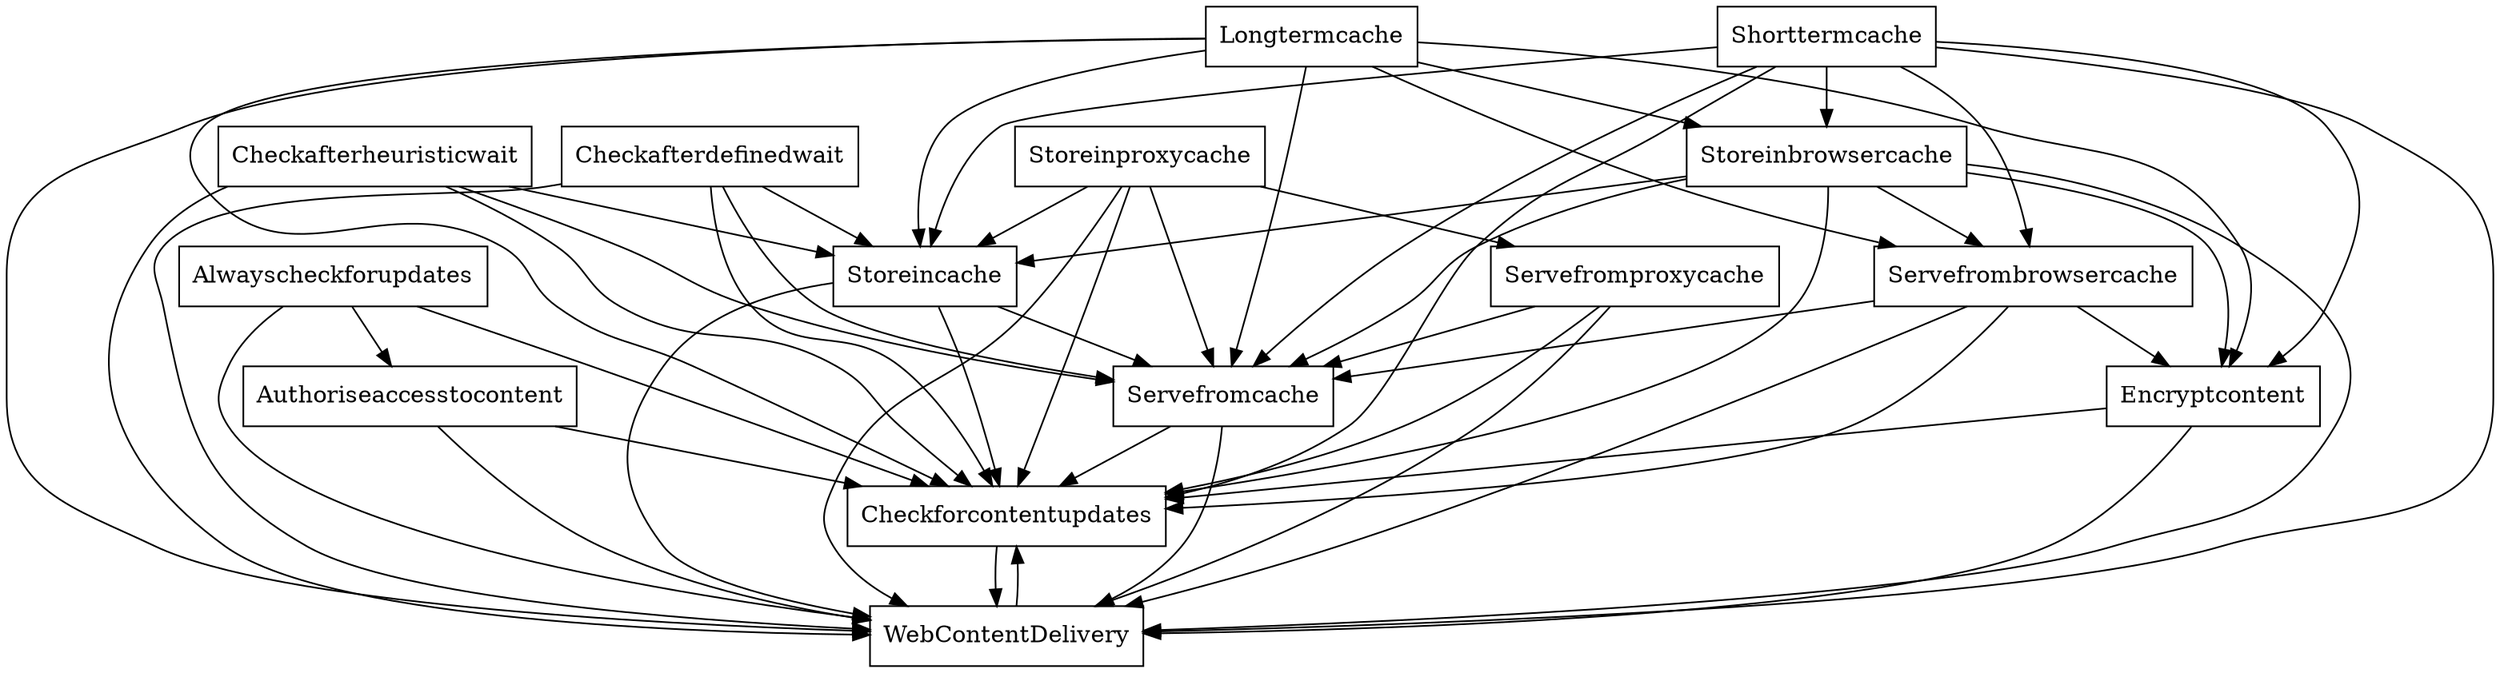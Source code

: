 digraph{
graph [rankdir=TB];
node [shape=box];
edge [arrowhead=normal];
0[label="Longtermcache",]
1[label="Encryptcontent",]
2[label="Checkafterheuristicwait",]
3[label="Checkafterdefinedwait",]
4[label="Alwayscheckforupdates",]
5[label="Servefromcache",]
6[label="Checkforcontentupdates",]
7[label="WebContentDelivery",]
8[label="Authoriseaccesstocontent",]
9[label="Storeincache",]
10[label="Storeinproxycache",]
11[label="Storeinbrowsercache",]
12[label="Shorttermcache",]
13[label="Servefrombrowsercache",]
14[label="Servefromproxycache",]
0->1[label="",]
0->5[label="",]
0->6[label="",]
0->7[label="",]
0->9[label="",]
0->11[label="",]
0->13[label="",]
1->6[label="",]
1->7[label="",]
2->5[label="",]
2->6[label="",]
2->7[label="",]
2->9[label="",]
3->5[label="",]
3->6[label="",]
3->7[label="",]
3->9[label="",]
4->6[label="",]
4->7[label="",]
4->8[label="",]
5->6[label="",]
5->7[label="",]
6->7[label="",]
7->6[label="",]
8->6[label="",]
8->7[label="",]
9->5[label="",]
9->6[label="",]
9->7[label="",]
10->5[label="",]
10->6[label="",]
10->7[label="",]
10->9[label="",]
10->14[label="",]
11->1[label="",]
11->5[label="",]
11->6[label="",]
11->7[label="",]
11->9[label="",]
11->13[label="",]
12->1[label="",]
12->5[label="",]
12->6[label="",]
12->7[label="",]
12->9[label="",]
12->11[label="",]
12->13[label="",]
13->1[label="",]
13->5[label="",]
13->6[label="",]
13->7[label="",]
14->5[label="",]
14->6[label="",]
14->7[label="",]
}
